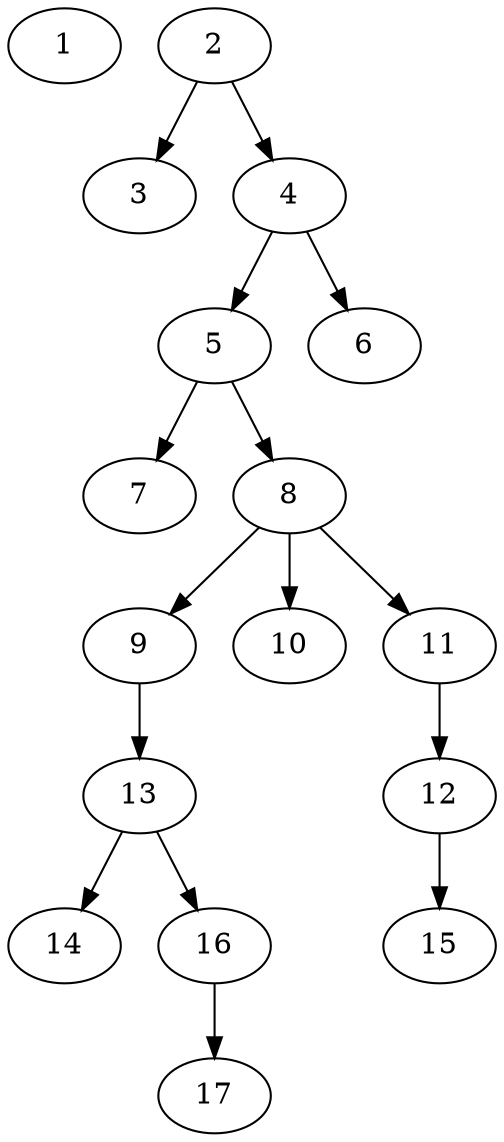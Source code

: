 // DAG (tier=1-easy, mode=compute, n=17, ccr=0.287, fat=0.434, density=0.350, regular=0.764, jump=0.050, mindata=262144, maxdata=2097152)
// DAG automatically generated by daggen at Sun Aug 24 16:33:32 2025
// /home/ermia/Project/Environments/daggen/bin/daggen --dot --ccr 0.287 --fat 0.434 --regular 0.764 --density 0.350 --jump 0.050 --mindata 262144 --maxdata 2097152 -n 17 
digraph G {
  1 [size="3459723216019259392", alpha="0.15", expect_size="1729861608009629696"]
  2 [size="18398258683075996", alpha="0.16", expect_size="9199129341537998"]
  2 -> 3 [size ="9568247611392"]
  2 -> 4 [size ="9568247611392"]
  3 [size="23530330147200", alpha="0.09", expect_size="11765165073600"]
  4 [size="35419278839749612", alpha="0.10", expect_size="17709639419874806"]
  4 -> 5 [size ="18623548620800"]
  4 -> 6 [size ="18623548620800"]
  5 [size="15133368778450494", alpha="0.01", expect_size="7566684389225247"]
  5 -> 7 [size ="7827879886848"]
  5 -> 8 [size ="7827879886848"]
  6 [size="16711104789543186", alpha="0.20", expect_size="8355552394771593"]
  7 [size="2082088715395530752", alpha="0.08", expect_size="1041044357697765376"]
  8 [size="12769400527605274", alpha="0.06", expect_size="6384700263802637"]
  8 -> 9 [size ="14794014851072"]
  8 -> 10 [size ="14794014851072"]
  8 -> 11 [size ="14794014851072"]
  9 [size="41461973598076928", alpha="0.10", expect_size="20730986799038464"]
  9 -> 13 [size ="958348132352"]
  10 [size="19575884745442596", alpha="0.12", expect_size="9787942372721298"]
  11 [size="298114811747606", alpha="0.10", expect_size="149057405873803"]
  11 -> 12 [size ="25543521075200"]
  12 [size="4381574443940446208", alpha="0.03", expect_size="2190787221970223104"]
  12 -> 15 [size ="21421182943232"]
  13 [size="39721731908766", alpha="0.13", expect_size="19860865954383"]
  13 -> 14 [size ="1004250595328"]
  13 -> 16 [size ="1004250595328"]
  14 [size="7587955829286895616", alpha="0.10", expect_size="3793977914643447808"]
  15 [size="5656281288053768", alpha="0.02", expect_size="2828140644026884"]
  16 [size="137479912184091", alpha="0.07", expect_size="68739956092045"]
  16 -> 17 [size ="5275167752192"]
  17 [size="208418161752539136", alpha="0.15", expect_size="104209080876269568"]
}